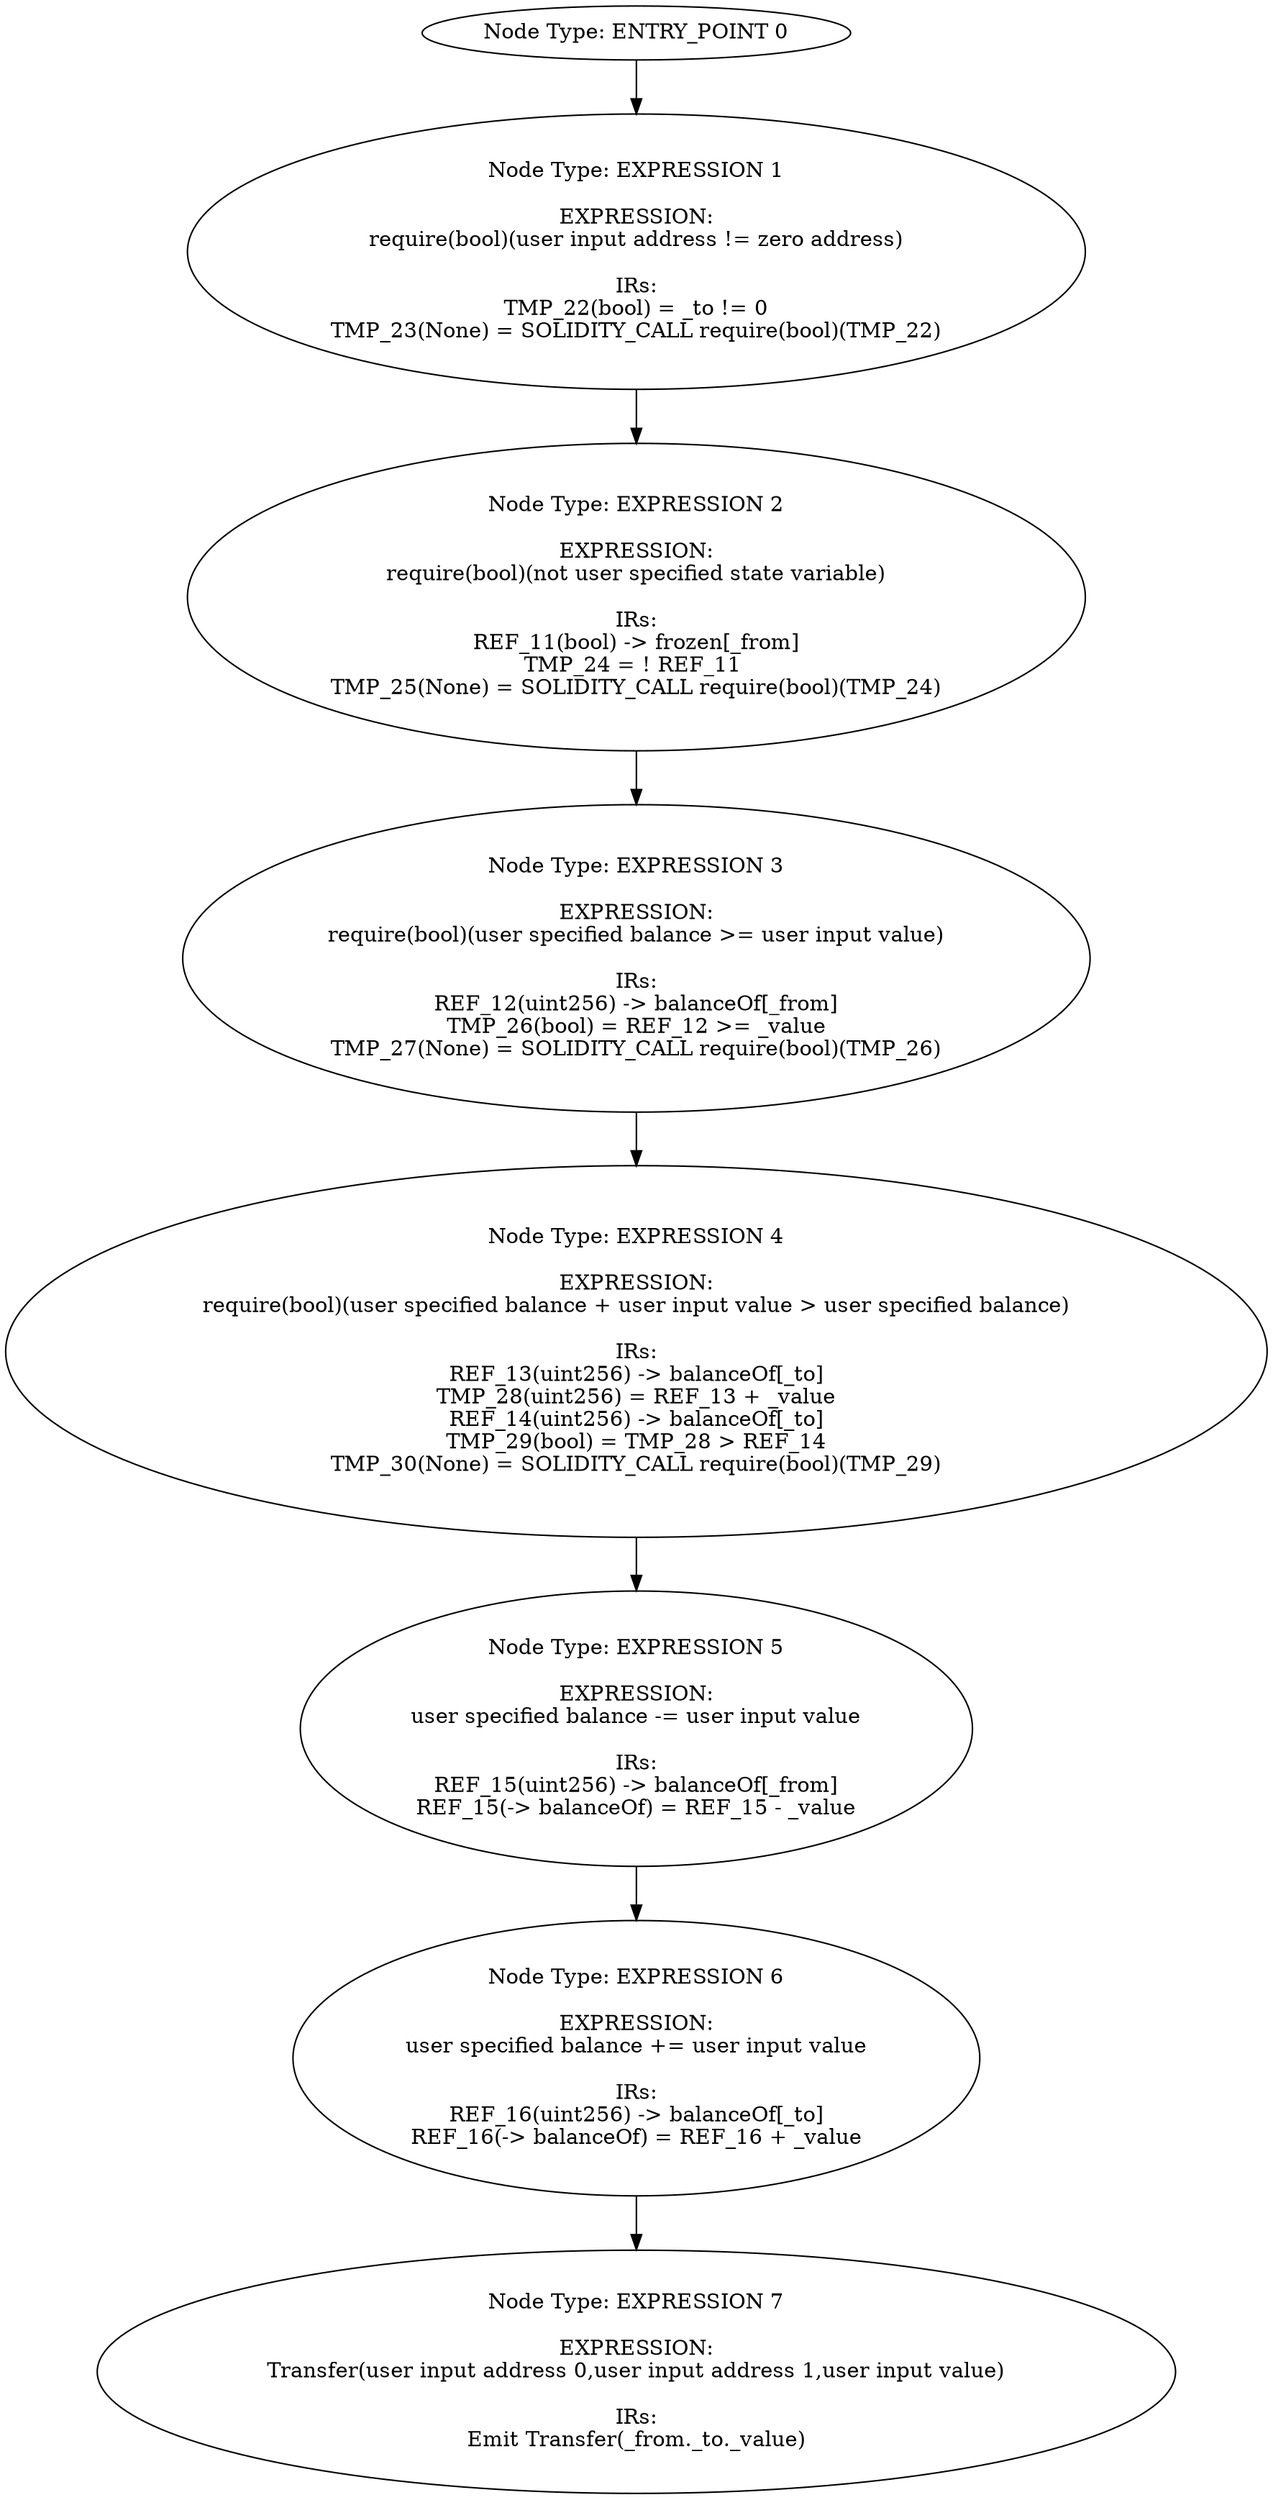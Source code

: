 digraph{
0[label="Node Type: ENTRY_POINT 0
"];
0->1;
1[label="Node Type: EXPRESSION 1

EXPRESSION:
require(bool)(user input address != zero address)

IRs:
TMP_22(bool) = _to != 0
TMP_23(None) = SOLIDITY_CALL require(bool)(TMP_22)"];
1->2;
2[label="Node Type: EXPRESSION 2

EXPRESSION:
require(bool)(not user specified state variable)

IRs:
REF_11(bool) -> frozen[_from]
TMP_24 = ! REF_11 
TMP_25(None) = SOLIDITY_CALL require(bool)(TMP_24)"];
2->3;
3[label="Node Type: EXPRESSION 3

EXPRESSION:
require(bool)(user specified balance >= user input value)

IRs:
REF_12(uint256) -> balanceOf[_from]
TMP_26(bool) = REF_12 >= _value
TMP_27(None) = SOLIDITY_CALL require(bool)(TMP_26)"];
3->4;
4[label="Node Type: EXPRESSION 4

EXPRESSION:
require(bool)(user specified balance + user input value > user specified balance)

IRs:
REF_13(uint256) -> balanceOf[_to]
TMP_28(uint256) = REF_13 + _value
REF_14(uint256) -> balanceOf[_to]
TMP_29(bool) = TMP_28 > REF_14
TMP_30(None) = SOLIDITY_CALL require(bool)(TMP_29)"];
4->5;
5[label="Node Type: EXPRESSION 5

EXPRESSION:
user specified balance -= user input value

IRs:
REF_15(uint256) -> balanceOf[_from]
REF_15(-> balanceOf) = REF_15 - _value"];
5->6;
6[label="Node Type: EXPRESSION 6

EXPRESSION:
user specified balance += user input value

IRs:
REF_16(uint256) -> balanceOf[_to]
REF_16(-> balanceOf) = REF_16 + _value"];
6->7;
7[label="Node Type: EXPRESSION 7

EXPRESSION:
Transfer(user input address 0,user input address 1,user input value)

IRs:
Emit Transfer(_from._to._value)"];
}
